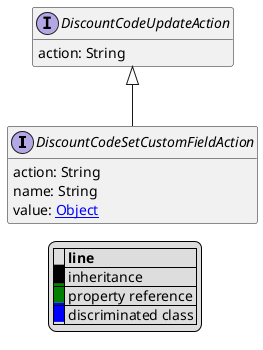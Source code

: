 @startuml

hide empty fields
hide empty methods
legend
|= |= line |
|<back:black>   </back>| inheritance |
|<back:green>   </back>| property reference |
|<back:blue>   </back>| discriminated class |
endlegend
interface DiscountCodeSetCustomFieldAction [[DiscountCodeSetCustomFieldAction.svg]] extends DiscountCodeUpdateAction {
    action: String
    name: String
    value: [[Object.svg Object]]
}
interface DiscountCodeUpdateAction [[DiscountCodeUpdateAction.svg]]  {
    action: String
}





@enduml
